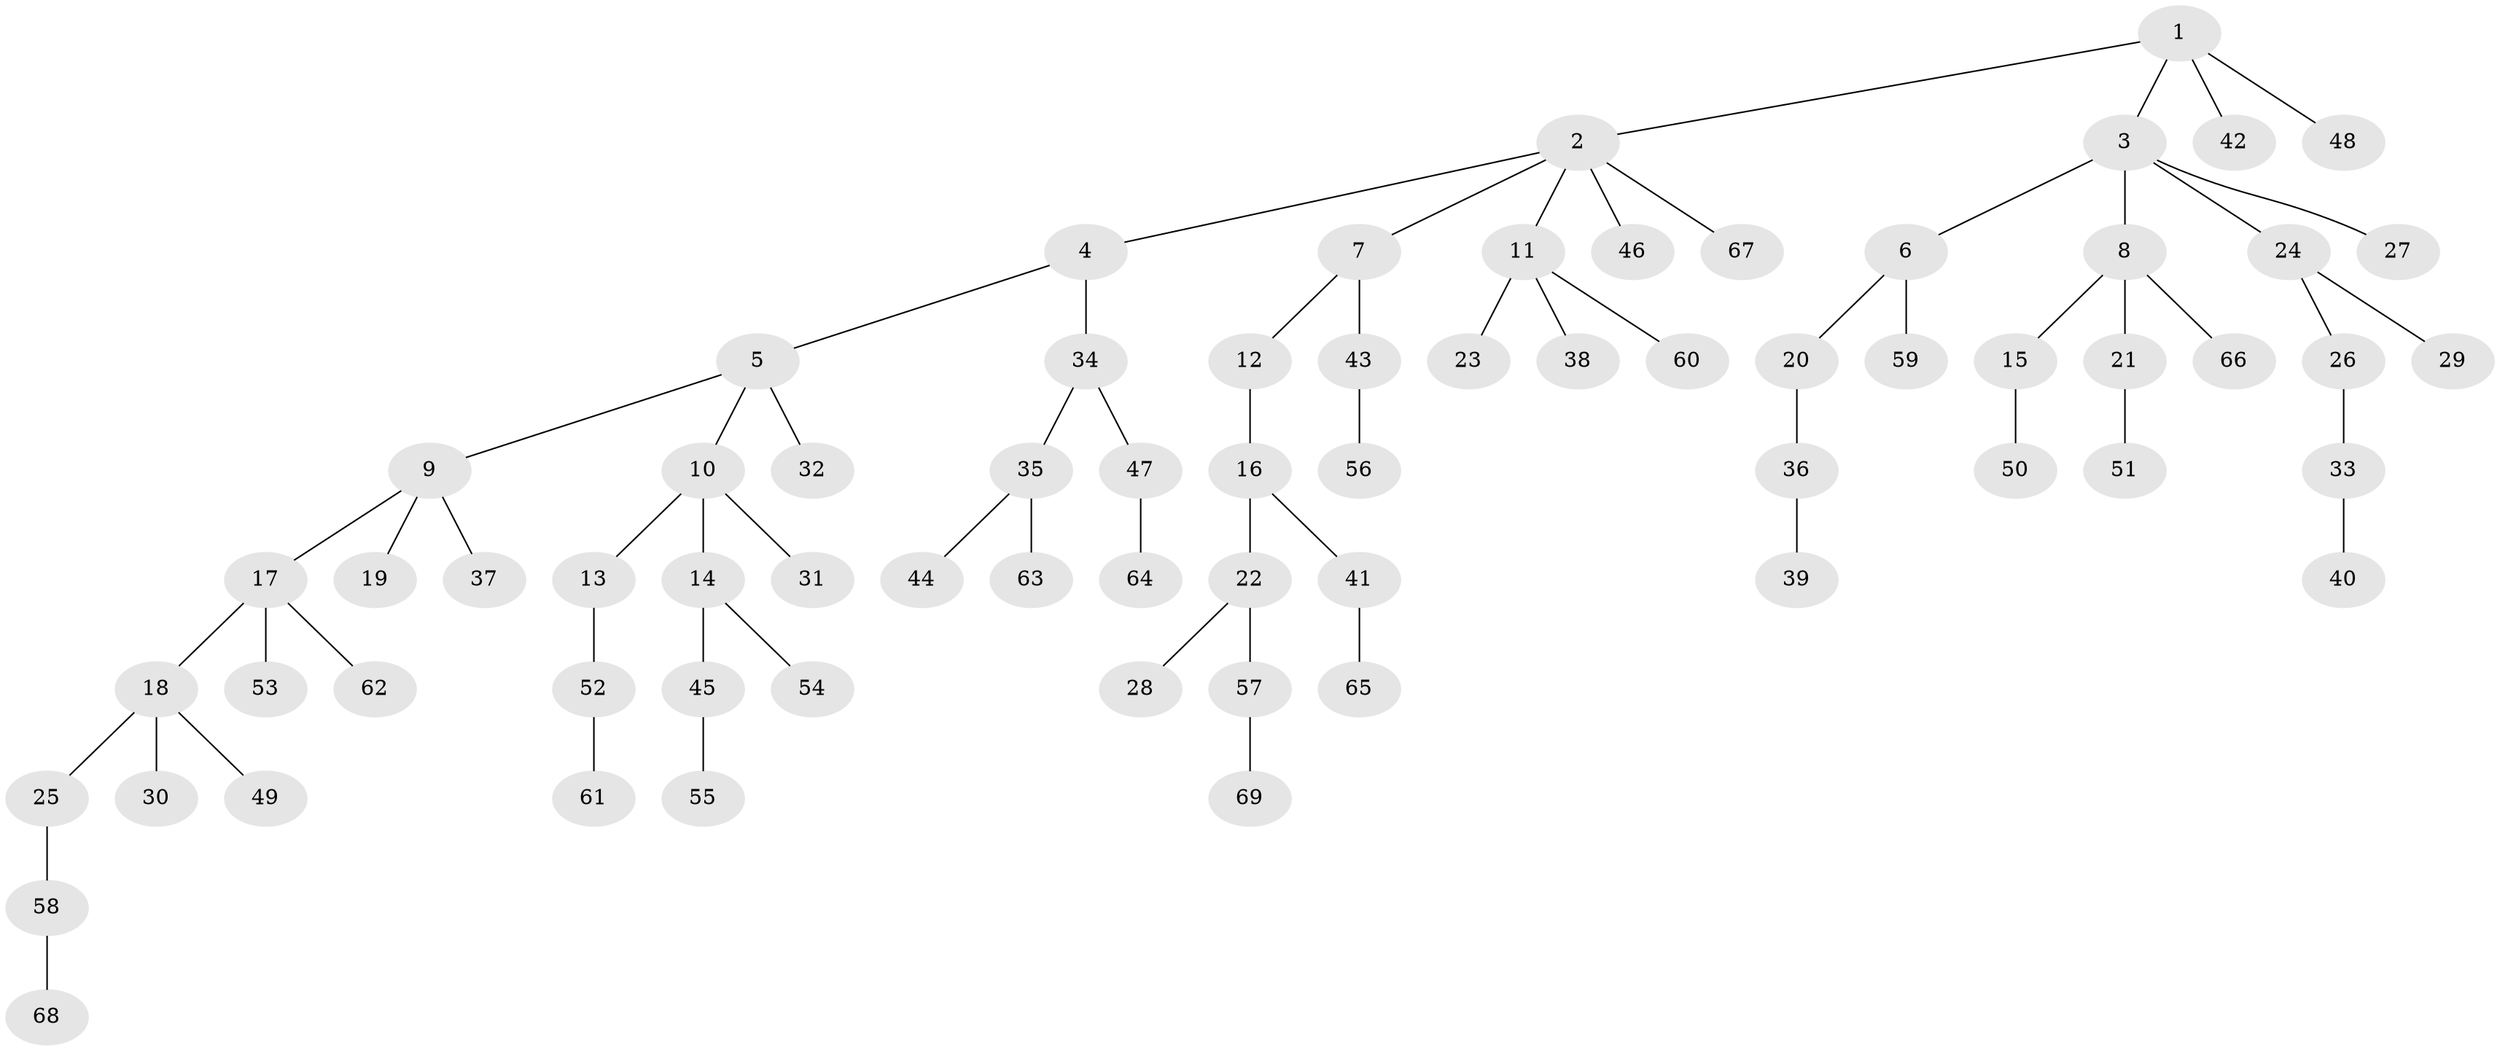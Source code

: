 // coarse degree distribution, {3: 0.17777777777777778, 7: 0.022222222222222223, 4: 0.08888888888888889, 2: 0.1111111111111111, 5: 0.022222222222222223, 1: 0.5777777777777777}
// Generated by graph-tools (version 1.1) at 2025/42/03/06/25 10:42:03]
// undirected, 69 vertices, 68 edges
graph export_dot {
graph [start="1"]
  node [color=gray90,style=filled];
  1;
  2;
  3;
  4;
  5;
  6;
  7;
  8;
  9;
  10;
  11;
  12;
  13;
  14;
  15;
  16;
  17;
  18;
  19;
  20;
  21;
  22;
  23;
  24;
  25;
  26;
  27;
  28;
  29;
  30;
  31;
  32;
  33;
  34;
  35;
  36;
  37;
  38;
  39;
  40;
  41;
  42;
  43;
  44;
  45;
  46;
  47;
  48;
  49;
  50;
  51;
  52;
  53;
  54;
  55;
  56;
  57;
  58;
  59;
  60;
  61;
  62;
  63;
  64;
  65;
  66;
  67;
  68;
  69;
  1 -- 2;
  1 -- 3;
  1 -- 42;
  1 -- 48;
  2 -- 4;
  2 -- 7;
  2 -- 11;
  2 -- 46;
  2 -- 67;
  3 -- 6;
  3 -- 8;
  3 -- 24;
  3 -- 27;
  4 -- 5;
  4 -- 34;
  5 -- 9;
  5 -- 10;
  5 -- 32;
  6 -- 20;
  6 -- 59;
  7 -- 12;
  7 -- 43;
  8 -- 15;
  8 -- 21;
  8 -- 66;
  9 -- 17;
  9 -- 19;
  9 -- 37;
  10 -- 13;
  10 -- 14;
  10 -- 31;
  11 -- 23;
  11 -- 38;
  11 -- 60;
  12 -- 16;
  13 -- 52;
  14 -- 45;
  14 -- 54;
  15 -- 50;
  16 -- 22;
  16 -- 41;
  17 -- 18;
  17 -- 53;
  17 -- 62;
  18 -- 25;
  18 -- 30;
  18 -- 49;
  20 -- 36;
  21 -- 51;
  22 -- 28;
  22 -- 57;
  24 -- 26;
  24 -- 29;
  25 -- 58;
  26 -- 33;
  33 -- 40;
  34 -- 35;
  34 -- 47;
  35 -- 44;
  35 -- 63;
  36 -- 39;
  41 -- 65;
  43 -- 56;
  45 -- 55;
  47 -- 64;
  52 -- 61;
  57 -- 69;
  58 -- 68;
}

